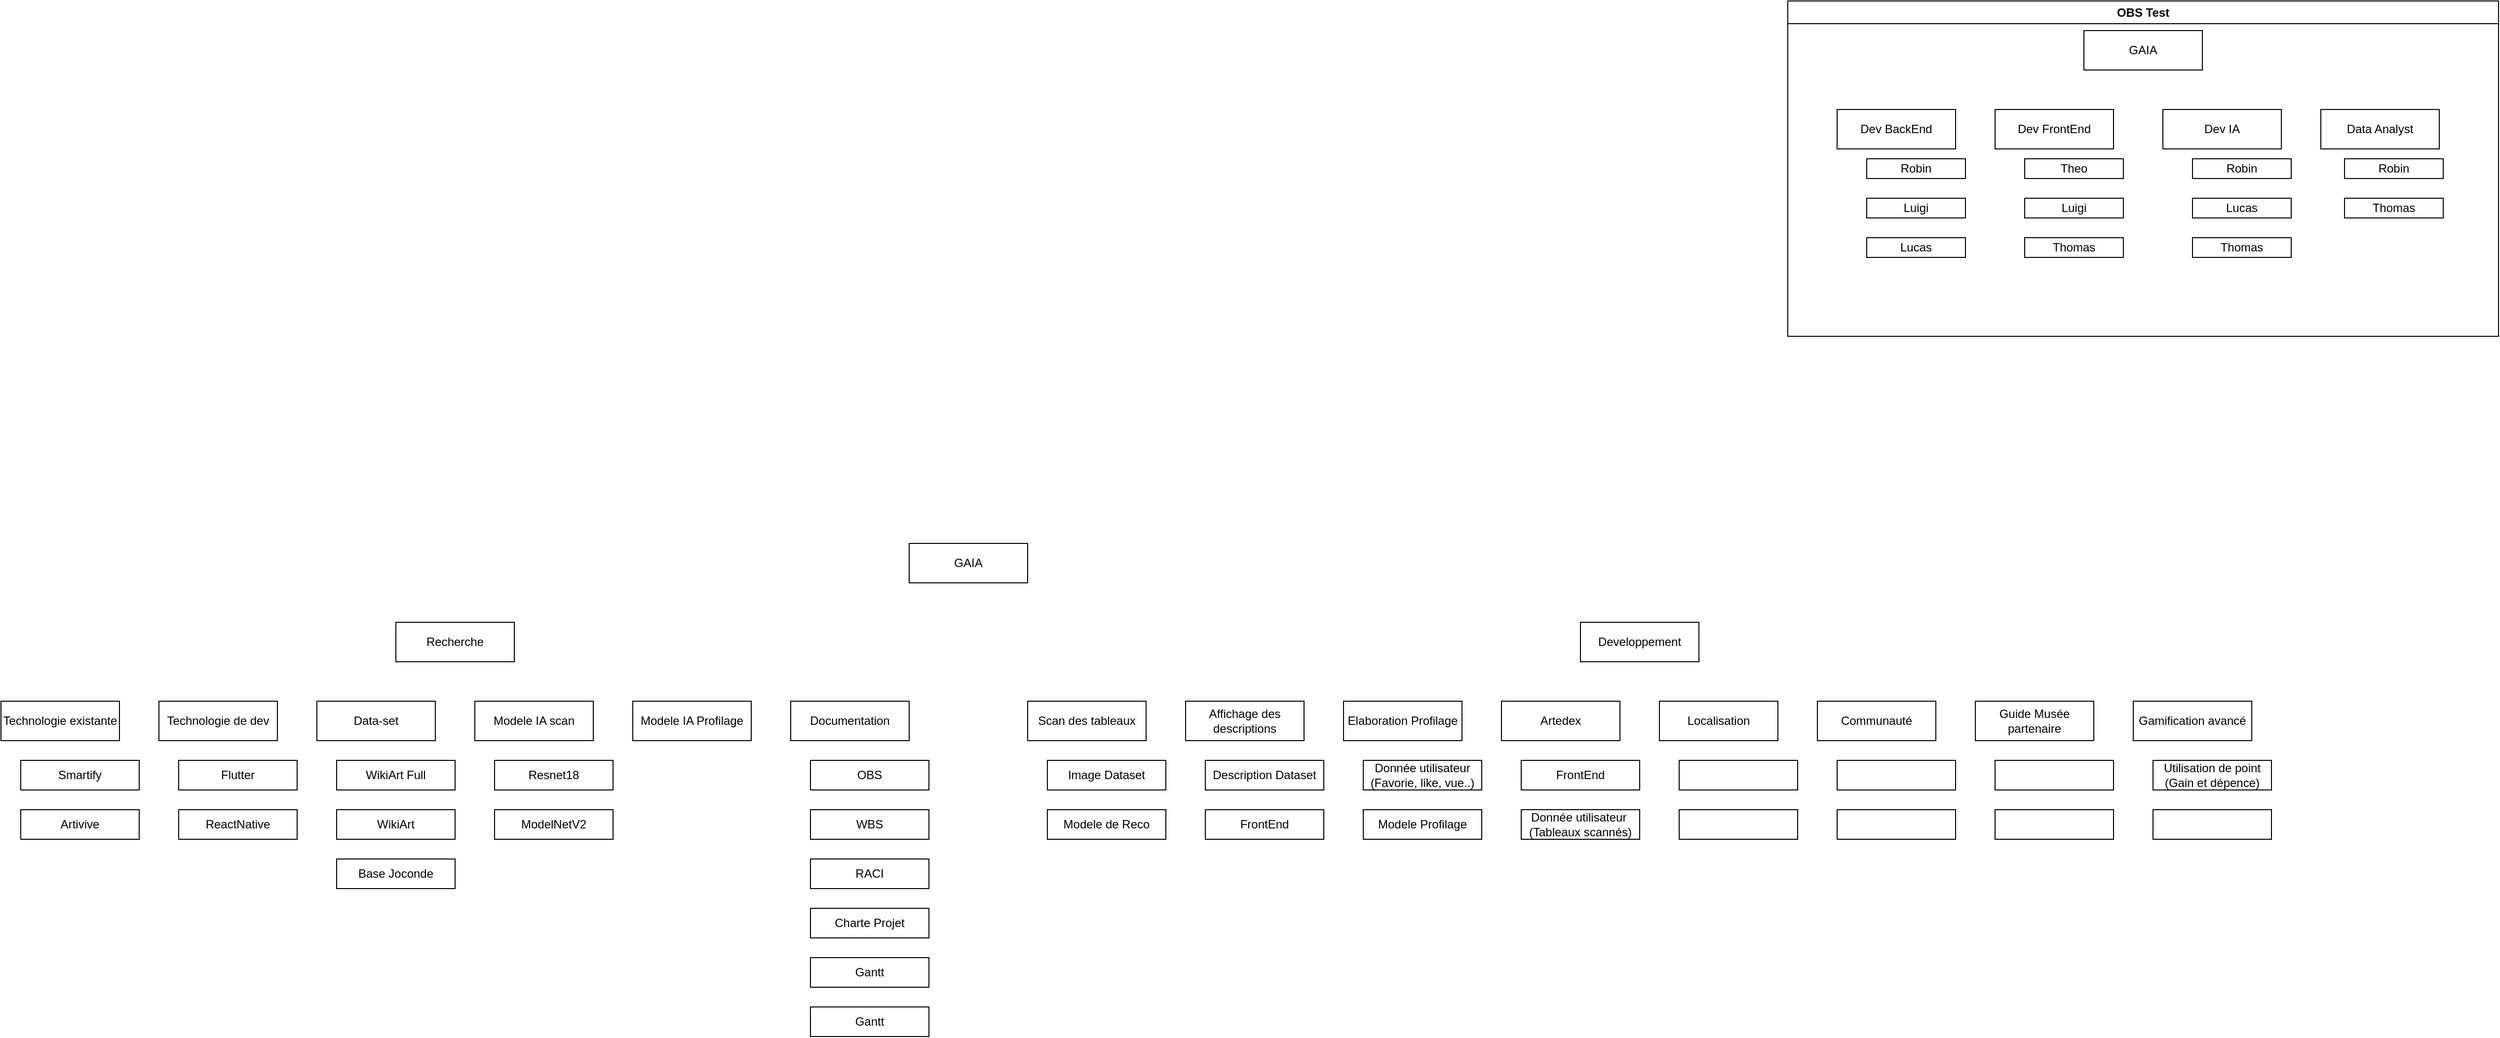 <mxfile version="25.0.2">
  <diagram id="prtHgNgQTEPvFCAcTncT" name="Page-1">
    <mxGraphModel dx="3172" dy="2385" grid="1" gridSize="10" guides="1" tooltips="1" connect="1" arrows="1" fold="1" page="1" pageScale="1" pageWidth="827" pageHeight="1169" math="0" shadow="0">
      <root>
        <mxCell id="0" />
        <mxCell id="1" parent="0" />
        <mxCell id="mP5TZMLMc9r4H7aM5vnd-12" value="GAIA" style="rounded=0;whiteSpace=wrap;html=1;" parent="1" vertex="1">
          <mxGeometry x="200" y="480" width="120" height="40" as="geometry" />
        </mxCell>
        <mxCell id="mP5TZMLMc9r4H7aM5vnd-13" value="Recherche" style="rounded=0;whiteSpace=wrap;html=1;" parent="1" vertex="1">
          <mxGeometry x="-320" y="560" width="120" height="40" as="geometry" />
        </mxCell>
        <mxCell id="mP5TZMLMc9r4H7aM5vnd-14" value="Developpement" style="rounded=0;whiteSpace=wrap;html=1;" parent="1" vertex="1">
          <mxGeometry x="880" y="560" width="120" height="40" as="geometry" />
        </mxCell>
        <mxCell id="mP5TZMLMc9r4H7aM5vnd-16" value="Technologie de dev" style="rounded=0;whiteSpace=wrap;html=1;" parent="1" vertex="1">
          <mxGeometry x="-560" y="640" width="120" height="40" as="geometry" />
        </mxCell>
        <mxCell id="mP5TZMLMc9r4H7aM5vnd-17" value="Technologie existante" style="rounded=0;whiteSpace=wrap;html=1;" parent="1" vertex="1">
          <mxGeometry x="-720" y="640" width="120" height="40" as="geometry" />
        </mxCell>
        <mxCell id="mP5TZMLMc9r4H7aM5vnd-18" value="Data-set" style="rounded=0;whiteSpace=wrap;html=1;" parent="1" vertex="1">
          <mxGeometry x="-400" y="640" width="120" height="40" as="geometry" />
        </mxCell>
        <mxCell id="mP5TZMLMc9r4H7aM5vnd-19" value="Modele IA scan" style="rounded=0;whiteSpace=wrap;html=1;" parent="1" vertex="1">
          <mxGeometry x="-240" y="640" width="120" height="40" as="geometry" />
        </mxCell>
        <mxCell id="mP5TZMLMc9r4H7aM5vnd-20" value="Modele IA Profilage" style="rounded=0;whiteSpace=wrap;html=1;" parent="1" vertex="1">
          <mxGeometry x="-80" y="640" width="120" height="40" as="geometry" />
        </mxCell>
        <mxCell id="mP5TZMLMc9r4H7aM5vnd-21" value="Documentation" style="rounded=0;whiteSpace=wrap;html=1;" parent="1" vertex="1">
          <mxGeometry x="80" y="640" width="120" height="40" as="geometry" />
        </mxCell>
        <mxCell id="mP5TZMLMc9r4H7aM5vnd-22" value="Scan des tableaux" style="rounded=0;whiteSpace=wrap;html=1;" parent="1" vertex="1">
          <mxGeometry x="320" y="640" width="120" height="40" as="geometry" />
        </mxCell>
        <mxCell id="mP5TZMLMc9r4H7aM5vnd-23" value="Affichage des descriptions" style="rounded=0;whiteSpace=wrap;html=1;" parent="1" vertex="1">
          <mxGeometry x="480" y="640" width="120" height="40" as="geometry" />
        </mxCell>
        <mxCell id="mP5TZMLMc9r4H7aM5vnd-24" value="Elaboration Profilage" style="rounded=0;whiteSpace=wrap;html=1;" parent="1" vertex="1">
          <mxGeometry x="640" y="640" width="120" height="40" as="geometry" />
        </mxCell>
        <mxCell id="mP5TZMLMc9r4H7aM5vnd-25" value="Artedex" style="rounded=0;whiteSpace=wrap;html=1;" parent="1" vertex="1">
          <mxGeometry x="800" y="640" width="120" height="40" as="geometry" />
        </mxCell>
        <mxCell id="mP5TZMLMc9r4H7aM5vnd-26" value="Localisation" style="rounded=0;whiteSpace=wrap;html=1;" parent="1" vertex="1">
          <mxGeometry x="960" y="640" width="120" height="40" as="geometry" />
        </mxCell>
        <mxCell id="mP5TZMLMc9r4H7aM5vnd-27" value="Communauté" style="rounded=0;whiteSpace=wrap;html=1;" parent="1" vertex="1">
          <mxGeometry x="1120" y="640" width="120" height="40" as="geometry" />
        </mxCell>
        <mxCell id="mP5TZMLMc9r4H7aM5vnd-28" value="Guide Musée partenaire" style="rounded=0;whiteSpace=wrap;html=1;" parent="1" vertex="1">
          <mxGeometry x="1280" y="640" width="120" height="40" as="geometry" />
        </mxCell>
        <mxCell id="mP5TZMLMc9r4H7aM5vnd-29" value="Gamification avancé" style="rounded=0;whiteSpace=wrap;html=1;" parent="1" vertex="1">
          <mxGeometry x="1440" y="640" width="120" height="40" as="geometry" />
        </mxCell>
        <mxCell id="mP5TZMLMc9r4H7aM5vnd-31" value="Flutter" style="rounded=0;whiteSpace=wrap;html=1;" parent="1" vertex="1">
          <mxGeometry x="-540" y="700" width="120" height="30" as="geometry" />
        </mxCell>
        <mxCell id="mP5TZMLMc9r4H7aM5vnd-32" value="ReactNative" style="rounded=0;whiteSpace=wrap;html=1;" parent="1" vertex="1">
          <mxGeometry x="-540" y="750" width="120" height="30" as="geometry" />
        </mxCell>
        <mxCell id="mP5TZMLMc9r4H7aM5vnd-33" value="Smartify" style="rounded=0;whiteSpace=wrap;html=1;" parent="1" vertex="1">
          <mxGeometry x="-700" y="700" width="120" height="30" as="geometry" />
        </mxCell>
        <mxCell id="mP5TZMLMc9r4H7aM5vnd-34" value="Artivive" style="rounded=0;whiteSpace=wrap;html=1;" parent="1" vertex="1">
          <mxGeometry x="-700" y="750" width="120" height="30" as="geometry" />
        </mxCell>
        <mxCell id="mP5TZMLMc9r4H7aM5vnd-35" value="WikiArt Full" style="rounded=0;whiteSpace=wrap;html=1;" parent="1" vertex="1">
          <mxGeometry x="-380" y="700" width="120" height="30" as="geometry" />
        </mxCell>
        <mxCell id="mP5TZMLMc9r4H7aM5vnd-36" value="WikiArt" style="rounded=0;whiteSpace=wrap;html=1;" parent="1" vertex="1">
          <mxGeometry x="-380" y="750" width="120" height="30" as="geometry" />
        </mxCell>
        <mxCell id="mP5TZMLMc9r4H7aM5vnd-37" value="Base Joconde" style="rounded=0;whiteSpace=wrap;html=1;" parent="1" vertex="1">
          <mxGeometry x="-380" y="800" width="120" height="30" as="geometry" />
        </mxCell>
        <mxCell id="mP5TZMLMc9r4H7aM5vnd-38" value="Resnet18" style="rounded=0;whiteSpace=wrap;html=1;" parent="1" vertex="1">
          <mxGeometry x="-220" y="700" width="120" height="30" as="geometry" />
        </mxCell>
        <mxCell id="mP5TZMLMc9r4H7aM5vnd-39" value="ModelNetV2" style="rounded=0;whiteSpace=wrap;html=1;" parent="1" vertex="1">
          <mxGeometry x="-220" y="750" width="120" height="30" as="geometry" />
        </mxCell>
        <mxCell id="mP5TZMLMc9r4H7aM5vnd-40" value="OBS" style="rounded=0;whiteSpace=wrap;html=1;" parent="1" vertex="1">
          <mxGeometry x="100" y="700" width="120" height="30" as="geometry" />
        </mxCell>
        <mxCell id="mP5TZMLMc9r4H7aM5vnd-41" value="WBS" style="rounded=0;whiteSpace=wrap;html=1;" parent="1" vertex="1">
          <mxGeometry x="100" y="750" width="120" height="30" as="geometry" />
        </mxCell>
        <mxCell id="mP5TZMLMc9r4H7aM5vnd-42" value="Charte Projet" style="rounded=0;whiteSpace=wrap;html=1;" parent="1" vertex="1">
          <mxGeometry x="100" y="850" width="120" height="30" as="geometry" />
        </mxCell>
        <mxCell id="mP5TZMLMc9r4H7aM5vnd-43" value="RACI" style="rounded=0;whiteSpace=wrap;html=1;" parent="1" vertex="1">
          <mxGeometry x="100" y="800" width="120" height="30" as="geometry" />
        </mxCell>
        <mxCell id="mP5TZMLMc9r4H7aM5vnd-44" value="Gantt" style="rounded=0;whiteSpace=wrap;html=1;" parent="1" vertex="1">
          <mxGeometry x="100" y="900" width="120" height="30" as="geometry" />
        </mxCell>
        <mxCell id="mP5TZMLMc9r4H7aM5vnd-45" value="Gantt" style="rounded=0;whiteSpace=wrap;html=1;" parent="1" vertex="1">
          <mxGeometry x="100" y="950" width="120" height="30" as="geometry" />
        </mxCell>
        <mxCell id="mP5TZMLMc9r4H7aM5vnd-47" value="Image Dataset" style="rounded=0;whiteSpace=wrap;html=1;" parent="1" vertex="1">
          <mxGeometry x="340" y="700" width="120" height="30" as="geometry" />
        </mxCell>
        <mxCell id="mP5TZMLMc9r4H7aM5vnd-48" value="Modele de Reco" style="rounded=0;whiteSpace=wrap;html=1;" parent="1" vertex="1">
          <mxGeometry x="340" y="750" width="120" height="30" as="geometry" />
        </mxCell>
        <mxCell id="mP5TZMLMc9r4H7aM5vnd-49" value="Description Dataset" style="rounded=0;whiteSpace=wrap;html=1;" parent="1" vertex="1">
          <mxGeometry x="500" y="700" width="120" height="30" as="geometry" />
        </mxCell>
        <mxCell id="mP5TZMLMc9r4H7aM5vnd-51" value="Donnée utilisateur&lt;br&gt;(Favorie, like, vue..)" style="rounded=0;whiteSpace=wrap;html=1;" parent="1" vertex="1">
          <mxGeometry x="660" y="700" width="120" height="30" as="geometry" />
        </mxCell>
        <mxCell id="mP5TZMLMc9r4H7aM5vnd-52" value="Modele Profilage" style="rounded=0;whiteSpace=wrap;html=1;" parent="1" vertex="1">
          <mxGeometry x="660" y="750" width="120" height="30" as="geometry" />
        </mxCell>
        <mxCell id="mP5TZMLMc9r4H7aM5vnd-53" value="FrontEnd" style="rounded=0;whiteSpace=wrap;html=1;" parent="1" vertex="1">
          <mxGeometry x="820" y="700" width="120" height="30" as="geometry" />
        </mxCell>
        <mxCell id="mP5TZMLMc9r4H7aM5vnd-54" value="FrontEnd" style="rounded=0;whiteSpace=wrap;html=1;" parent="1" vertex="1">
          <mxGeometry x="500" y="750" width="120" height="30" as="geometry" />
        </mxCell>
        <mxCell id="mP5TZMLMc9r4H7aM5vnd-55" value="Donnée utilisateur&amp;nbsp;&lt;div&gt;(Tableaux scannés)&lt;/div&gt;" style="rounded=0;whiteSpace=wrap;html=1;" parent="1" vertex="1">
          <mxGeometry x="820" y="750" width="120" height="30" as="geometry" />
        </mxCell>
        <mxCell id="mP5TZMLMc9r4H7aM5vnd-56" value="" style="rounded=0;whiteSpace=wrap;html=1;" parent="1" vertex="1">
          <mxGeometry x="980" y="700" width="120" height="30" as="geometry" />
        </mxCell>
        <mxCell id="mP5TZMLMc9r4H7aM5vnd-57" value="" style="rounded=0;whiteSpace=wrap;html=1;" parent="1" vertex="1">
          <mxGeometry x="980" y="750" width="120" height="30" as="geometry" />
        </mxCell>
        <mxCell id="mP5TZMLMc9r4H7aM5vnd-58" value="" style="rounded=0;whiteSpace=wrap;html=1;" parent="1" vertex="1">
          <mxGeometry x="1140" y="700" width="120" height="30" as="geometry" />
        </mxCell>
        <mxCell id="mP5TZMLMc9r4H7aM5vnd-59" value="" style="rounded=0;whiteSpace=wrap;html=1;" parent="1" vertex="1">
          <mxGeometry x="1140" y="750" width="120" height="30" as="geometry" />
        </mxCell>
        <mxCell id="mP5TZMLMc9r4H7aM5vnd-60" value="" style="rounded=0;whiteSpace=wrap;html=1;" parent="1" vertex="1">
          <mxGeometry x="1300" y="700" width="120" height="30" as="geometry" />
        </mxCell>
        <mxCell id="mP5TZMLMc9r4H7aM5vnd-61" value="" style="rounded=0;whiteSpace=wrap;html=1;" parent="1" vertex="1">
          <mxGeometry x="1300" y="750" width="120" height="30" as="geometry" />
        </mxCell>
        <mxCell id="mP5TZMLMc9r4H7aM5vnd-62" value="Utilisation de point&lt;br&gt;(Gain et dépence)" style="rounded=0;whiteSpace=wrap;html=1;" parent="1" vertex="1">
          <mxGeometry x="1460" y="700" width="120" height="30" as="geometry" />
        </mxCell>
        <mxCell id="mP5TZMLMc9r4H7aM5vnd-63" value="" style="rounded=0;whiteSpace=wrap;html=1;" parent="1" vertex="1">
          <mxGeometry x="1460" y="750" width="120" height="30" as="geometry" />
        </mxCell>
        <mxCell id="mP5TZMLMc9r4H7aM5vnd-64" value="OBS Test" style="swimlane;whiteSpace=wrap;html=1;" parent="1" vertex="1">
          <mxGeometry x="1090" y="-70" width="720" height="340" as="geometry" />
        </mxCell>
        <mxCell id="mP5TZMLMc9r4H7aM5vnd-65" value="GAIA" style="rounded=0;whiteSpace=wrap;html=1;" parent="mP5TZMLMc9r4H7aM5vnd-64" vertex="1">
          <mxGeometry x="300" y="30" width="120" height="40" as="geometry" />
        </mxCell>
        <mxCell id="mP5TZMLMc9r4H7aM5vnd-66" value="Dev IA" style="rounded=0;whiteSpace=wrap;html=1;" parent="mP5TZMLMc9r4H7aM5vnd-64" vertex="1">
          <mxGeometry x="380" y="110" width="120" height="40" as="geometry" />
        </mxCell>
        <mxCell id="mP5TZMLMc9r4H7aM5vnd-67" value="Dev FrontEnd" style="rounded=0;whiteSpace=wrap;html=1;" parent="mP5TZMLMc9r4H7aM5vnd-64" vertex="1">
          <mxGeometry x="210" y="110" width="120" height="40" as="geometry" />
        </mxCell>
        <mxCell id="mP5TZMLMc9r4H7aM5vnd-68" value="Dev BackEnd" style="rounded=0;whiteSpace=wrap;html=1;" parent="mP5TZMLMc9r4H7aM5vnd-64" vertex="1">
          <mxGeometry x="50" y="110" width="120" height="40" as="geometry" />
        </mxCell>
        <mxCell id="mP5TZMLMc9r4H7aM5vnd-69" value="Data Analyst" style="rounded=0;whiteSpace=wrap;html=1;" parent="mP5TZMLMc9r4H7aM5vnd-64" vertex="1">
          <mxGeometry x="540" y="110" width="120" height="40" as="geometry" />
        </mxCell>
        <mxCell id="mP5TZMLMc9r4H7aM5vnd-70" value="Robin" style="rounded=0;whiteSpace=wrap;html=1;" parent="mP5TZMLMc9r4H7aM5vnd-64" vertex="1">
          <mxGeometry x="80" y="160" width="100" height="20" as="geometry" />
        </mxCell>
        <mxCell id="mP5TZMLMc9r4H7aM5vnd-71" value="Luigi" style="rounded=0;whiteSpace=wrap;html=1;" parent="mP5TZMLMc9r4H7aM5vnd-64" vertex="1">
          <mxGeometry x="80" y="200" width="100" height="20" as="geometry" />
        </mxCell>
        <mxCell id="mP5TZMLMc9r4H7aM5vnd-72" value="Lucas" style="rounded=0;whiteSpace=wrap;html=1;" parent="mP5TZMLMc9r4H7aM5vnd-64" vertex="1">
          <mxGeometry x="80" y="240" width="100" height="20" as="geometry" />
        </mxCell>
        <mxCell id="mP5TZMLMc9r4H7aM5vnd-73" value="Theo" style="rounded=0;whiteSpace=wrap;html=1;" parent="mP5TZMLMc9r4H7aM5vnd-64" vertex="1">
          <mxGeometry x="240" y="160" width="100" height="20" as="geometry" />
        </mxCell>
        <mxCell id="mP5TZMLMc9r4H7aM5vnd-74" value="Luigi" style="rounded=0;whiteSpace=wrap;html=1;" parent="mP5TZMLMc9r4H7aM5vnd-64" vertex="1">
          <mxGeometry x="240" y="200" width="100" height="20" as="geometry" />
        </mxCell>
        <mxCell id="mP5TZMLMc9r4H7aM5vnd-75" value="Thomas" style="rounded=0;whiteSpace=wrap;html=1;" parent="mP5TZMLMc9r4H7aM5vnd-64" vertex="1">
          <mxGeometry x="240" y="240" width="100" height="20" as="geometry" />
        </mxCell>
        <mxCell id="mP5TZMLMc9r4H7aM5vnd-76" value="Robin" style="rounded=0;whiteSpace=wrap;html=1;" parent="mP5TZMLMc9r4H7aM5vnd-64" vertex="1">
          <mxGeometry x="410" y="160" width="100" height="20" as="geometry" />
        </mxCell>
        <mxCell id="mP5TZMLMc9r4H7aM5vnd-77" value="Lucas" style="rounded=0;whiteSpace=wrap;html=1;" parent="mP5TZMLMc9r4H7aM5vnd-64" vertex="1">
          <mxGeometry x="410" y="200" width="100" height="20" as="geometry" />
        </mxCell>
        <mxCell id="mP5TZMLMc9r4H7aM5vnd-78" value="Thomas" style="rounded=0;whiteSpace=wrap;html=1;" parent="mP5TZMLMc9r4H7aM5vnd-64" vertex="1">
          <mxGeometry x="410" y="240" width="100" height="20" as="geometry" />
        </mxCell>
        <mxCell id="mP5TZMLMc9r4H7aM5vnd-79" value="Robin" style="rounded=0;whiteSpace=wrap;html=1;" parent="mP5TZMLMc9r4H7aM5vnd-64" vertex="1">
          <mxGeometry x="564" y="160" width="100" height="20" as="geometry" />
        </mxCell>
        <mxCell id="mP5TZMLMc9r4H7aM5vnd-81" value="Thomas" style="rounded=0;whiteSpace=wrap;html=1;" parent="mP5TZMLMc9r4H7aM5vnd-64" vertex="1">
          <mxGeometry x="564" y="200" width="100" height="20" as="geometry" />
        </mxCell>
      </root>
    </mxGraphModel>
  </diagram>
</mxfile>
